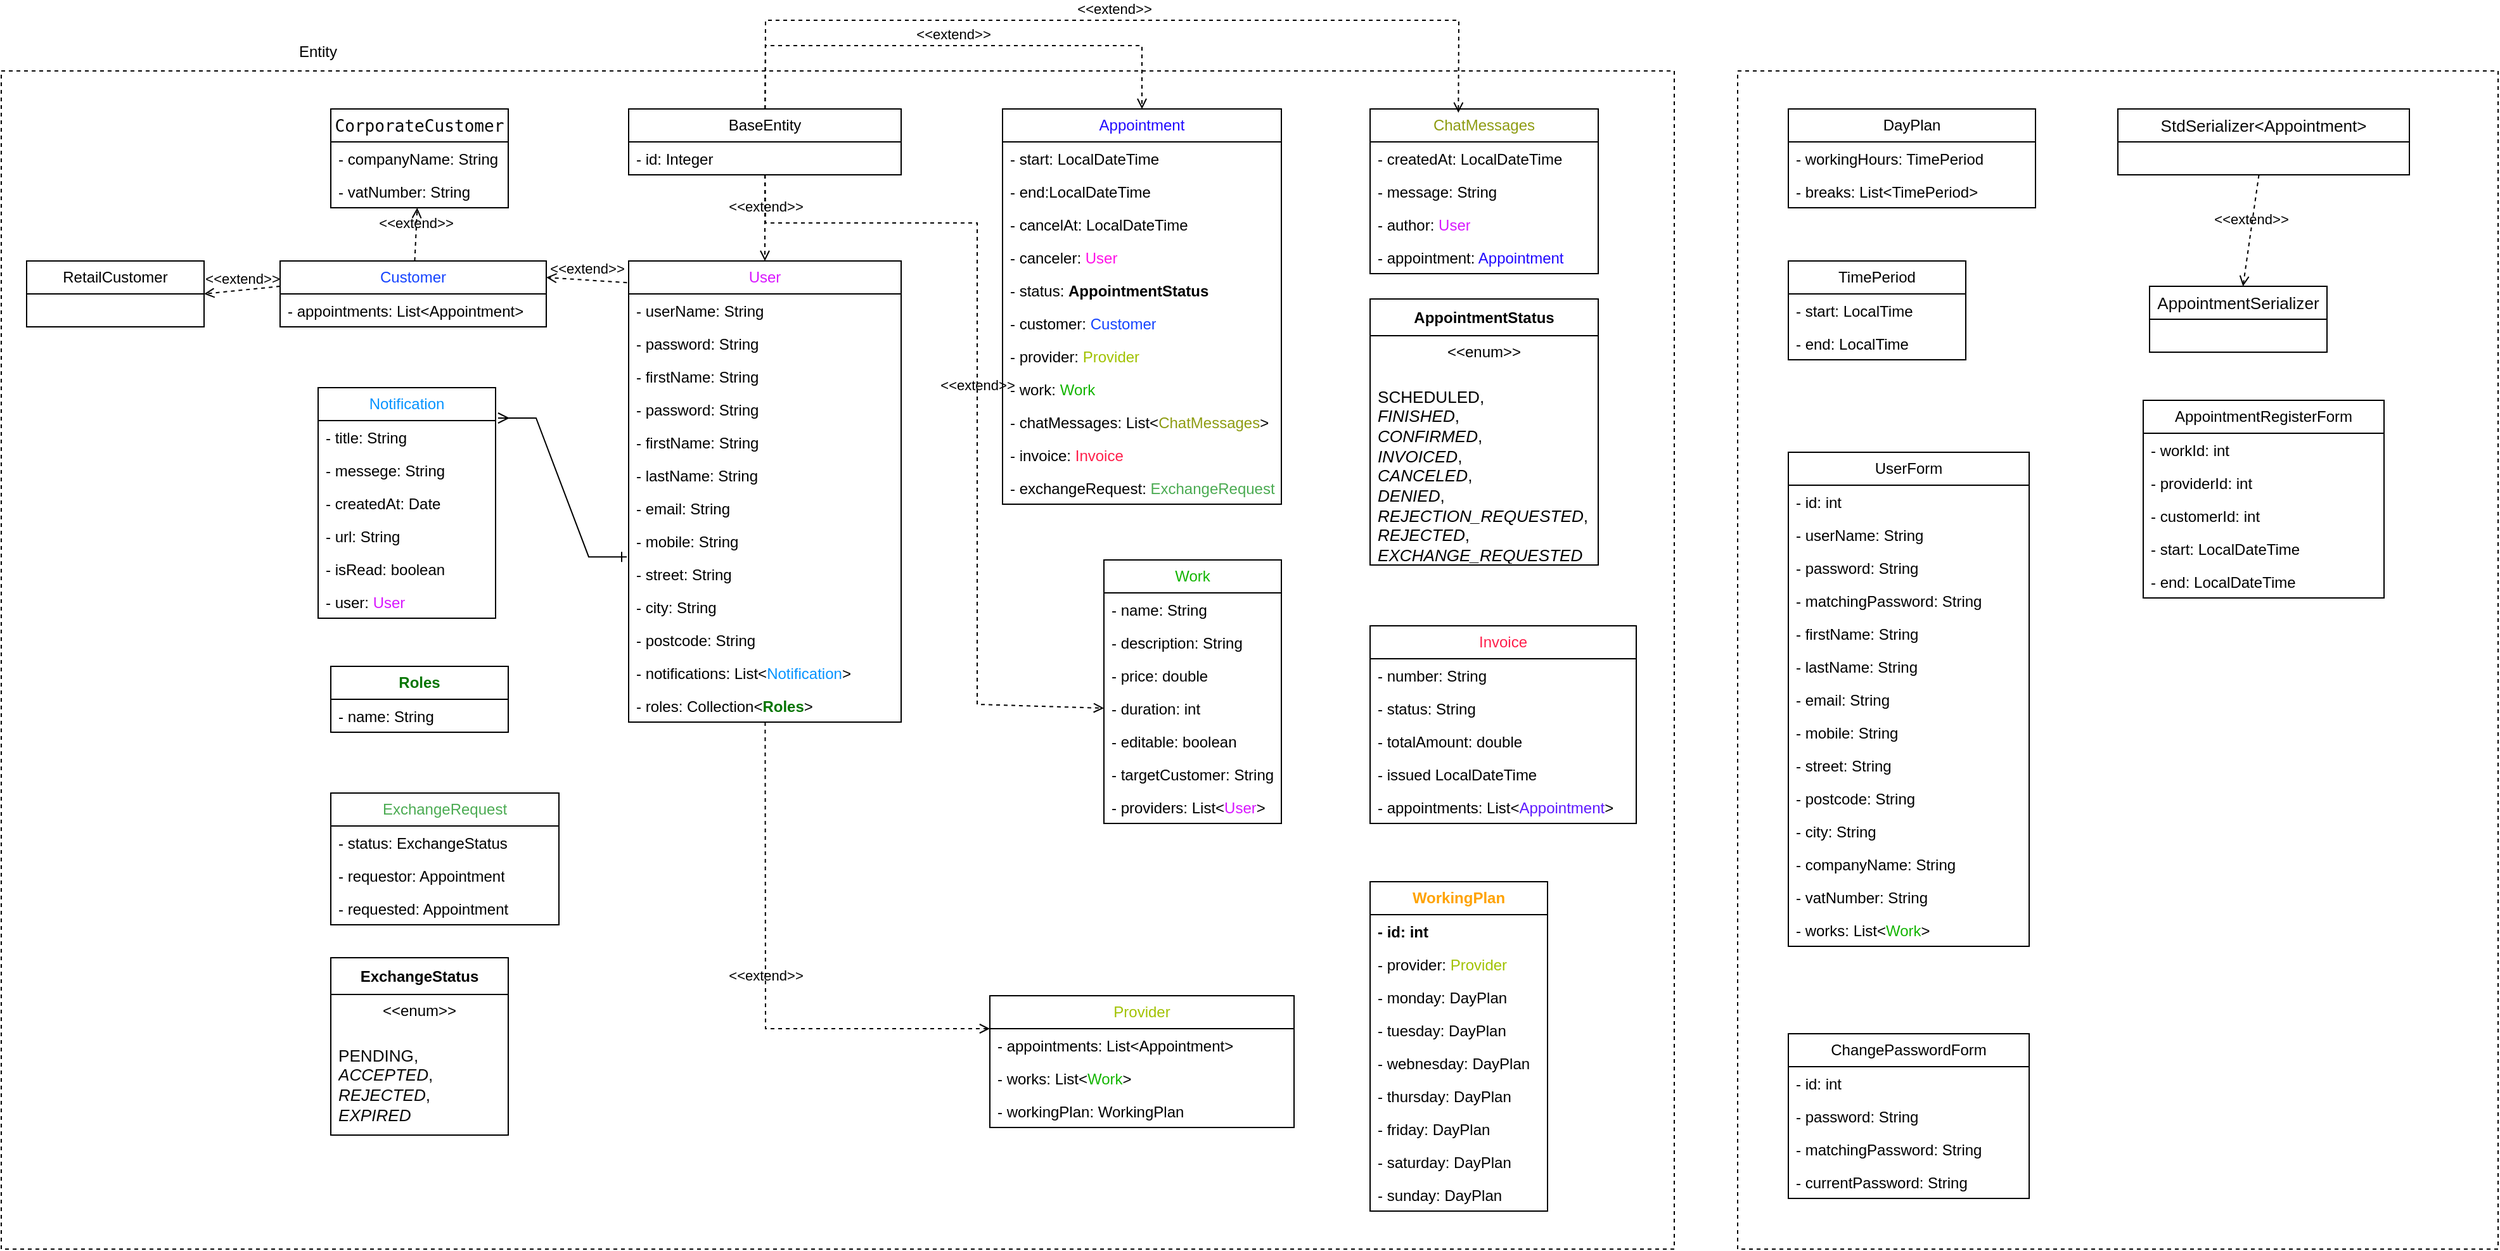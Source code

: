 <mxfile version="22.1.11" type="github">
  <diagram name="Page-1" id="I-7tbdS5bkR3QFpDPWn6">
    <mxGraphModel dx="2286" dy="809" grid="1" gridSize="10" guides="1" tooltips="1" connect="1" arrows="1" fold="1" page="1" pageScale="1" pageWidth="850" pageHeight="1100" math="0" shadow="0">
      <root>
        <mxCell id="0" />
        <mxCell id="1" parent="0" />
        <mxCell id="Jh2_Rf79OUwAE3CNvrpS-127" value="" style="rounded=0;whiteSpace=wrap;html=1;fillColor=none;dashed=1;" parent="1" vertex="1">
          <mxGeometry x="-210" y="60" width="1320" height="930" as="geometry" />
        </mxCell>
        <mxCell id="Jh2_Rf79OUwAE3CNvrpS-9" value="&lt;div style=&quot;&quot;&gt;&lt;pre style=&quot;font-family: &amp;quot;JetBrains Mono&amp;quot;, monospace; font-size: 9.8pt;&quot;&gt;&lt;font color=&quot;#070708&quot;&gt;CorporateCustomer&lt;/font&gt;&lt;/pre&gt;&lt;/div&gt;" style="swimlane;fontStyle=0;childLayout=stackLayout;horizontal=1;startSize=26;fillColor=none;horizontalStack=0;resizeParent=1;resizeParentMax=0;resizeLast=0;collapsible=1;marginBottom=0;whiteSpace=wrap;html=1;" parent="1" vertex="1">
          <mxGeometry x="50" y="90" width="140" height="78" as="geometry" />
        </mxCell>
        <mxCell id="Jh2_Rf79OUwAE3CNvrpS-10" value="- companyName: String" style="text;strokeColor=none;fillColor=none;align=left;verticalAlign=top;spacingLeft=4;spacingRight=4;overflow=hidden;rotatable=0;points=[[0,0.5],[1,0.5]];portConstraint=eastwest;whiteSpace=wrap;html=1;" parent="Jh2_Rf79OUwAE3CNvrpS-9" vertex="1">
          <mxGeometry y="26" width="140" height="26" as="geometry" />
        </mxCell>
        <mxCell id="Jh2_Rf79OUwAE3CNvrpS-11" value="- vatNumber: String" style="text;strokeColor=none;fillColor=none;align=left;verticalAlign=top;spacingLeft=4;spacingRight=4;overflow=hidden;rotatable=0;points=[[0,0.5],[1,0.5]];portConstraint=eastwest;whiteSpace=wrap;html=1;" parent="Jh2_Rf79OUwAE3CNvrpS-9" vertex="1">
          <mxGeometry y="52" width="140" height="26" as="geometry" />
        </mxCell>
        <mxCell id="Jh2_Rf79OUwAE3CNvrpS-24" value="&lt;font color=&quot;#2008ff&quot;&gt;Appointment&lt;/font&gt;" style="swimlane;fontStyle=0;childLayout=stackLayout;horizontal=1;startSize=26;fillColor=none;horizontalStack=0;resizeParent=1;resizeParentMax=0;resizeLast=0;collapsible=1;marginBottom=0;whiteSpace=wrap;html=1;" parent="1" vertex="1">
          <mxGeometry x="580" y="90" width="220" height="312" as="geometry">
            <mxRectangle x="580" y="90" width="110" height="30" as="alternateBounds" />
          </mxGeometry>
        </mxCell>
        <mxCell id="Jh2_Rf79OUwAE3CNvrpS-25" value="- start: LocalDateTime" style="text;strokeColor=none;fillColor=none;align=left;verticalAlign=top;spacingLeft=4;spacingRight=4;overflow=hidden;rotatable=0;points=[[0,0.5],[1,0.5]];portConstraint=eastwest;whiteSpace=wrap;html=1;" parent="Jh2_Rf79OUwAE3CNvrpS-24" vertex="1">
          <mxGeometry y="26" width="220" height="26" as="geometry" />
        </mxCell>
        <mxCell id="Jh2_Rf79OUwAE3CNvrpS-26" value="- end:LocalDateTime" style="text;strokeColor=none;fillColor=none;align=left;verticalAlign=top;spacingLeft=4;spacingRight=4;overflow=hidden;rotatable=0;points=[[0,0.5],[1,0.5]];portConstraint=eastwest;whiteSpace=wrap;html=1;" parent="Jh2_Rf79OUwAE3CNvrpS-24" vertex="1">
          <mxGeometry y="52" width="220" height="26" as="geometry" />
        </mxCell>
        <mxCell id="Jh2_Rf79OUwAE3CNvrpS-27" value="- cancelAt: LocalDateTime" style="text;strokeColor=none;fillColor=none;align=left;verticalAlign=top;spacingLeft=4;spacingRight=4;overflow=hidden;rotatable=0;points=[[0,0.5],[1,0.5]];portConstraint=eastwest;whiteSpace=wrap;html=1;" parent="Jh2_Rf79OUwAE3CNvrpS-24" vertex="1">
          <mxGeometry y="78" width="220" height="26" as="geometry" />
        </mxCell>
        <mxCell id="Jh2_Rf79OUwAE3CNvrpS-28" value="- canceler: &lt;font color=&quot;#ff12e7&quot;&gt;User&lt;/font&gt;" style="text;strokeColor=none;fillColor=none;align=left;verticalAlign=top;spacingLeft=4;spacingRight=4;overflow=hidden;rotatable=0;points=[[0,0.5],[1,0.5]];portConstraint=eastwest;whiteSpace=wrap;html=1;" parent="Jh2_Rf79OUwAE3CNvrpS-24" vertex="1">
          <mxGeometry y="104" width="220" height="26" as="geometry" />
        </mxCell>
        <mxCell id="Jh2_Rf79OUwAE3CNvrpS-29" value="- status: &lt;b&gt;AppointmentStatus&lt;/b&gt;" style="text;strokeColor=none;fillColor=none;align=left;verticalAlign=top;spacingLeft=4;spacingRight=4;overflow=hidden;rotatable=0;points=[[0,0.5],[1,0.5]];portConstraint=eastwest;whiteSpace=wrap;html=1;" parent="Jh2_Rf79OUwAE3CNvrpS-24" vertex="1">
          <mxGeometry y="130" width="220" height="26" as="geometry" />
        </mxCell>
        <mxCell id="Jh2_Rf79OUwAE3CNvrpS-30" value="- customer: &lt;font color=&quot;#1443ff&quot;&gt;Customer&lt;/font&gt;" style="text;strokeColor=none;fillColor=none;align=left;verticalAlign=top;spacingLeft=4;spacingRight=4;overflow=hidden;rotatable=0;points=[[0,0.5],[1,0.5]];portConstraint=eastwest;whiteSpace=wrap;html=1;" parent="Jh2_Rf79OUwAE3CNvrpS-24" vertex="1">
          <mxGeometry y="156" width="220" height="26" as="geometry" />
        </mxCell>
        <mxCell id="Jh2_Rf79OUwAE3CNvrpS-31" value="- provider: &lt;font color=&quot;#a1c200&quot;&gt;Provider&lt;/font&gt;" style="text;strokeColor=none;fillColor=none;align=left;verticalAlign=top;spacingLeft=4;spacingRight=4;overflow=hidden;rotatable=0;points=[[0,0.5],[1,0.5]];portConstraint=eastwest;whiteSpace=wrap;html=1;" parent="Jh2_Rf79OUwAE3CNvrpS-24" vertex="1">
          <mxGeometry y="182" width="220" height="26" as="geometry" />
        </mxCell>
        <mxCell id="Jh2_Rf79OUwAE3CNvrpS-32" value="- work: &lt;font color=&quot;#12b500&quot;&gt;Work&lt;/font&gt;" style="text;strokeColor=none;fillColor=none;align=left;verticalAlign=top;spacingLeft=4;spacingRight=4;overflow=hidden;rotatable=0;points=[[0,0.5],[1,0.5]];portConstraint=eastwest;whiteSpace=wrap;html=1;" parent="Jh2_Rf79OUwAE3CNvrpS-24" vertex="1">
          <mxGeometry y="208" width="220" height="26" as="geometry" />
        </mxCell>
        <mxCell id="Jh2_Rf79OUwAE3CNvrpS-34" value="- chatMessages: List&amp;lt;&lt;font color=&quot;#8e9c13&quot;&gt;ChatMessages&lt;/font&gt;&amp;gt;" style="text;strokeColor=none;fillColor=none;align=left;verticalAlign=top;spacingLeft=4;spacingRight=4;overflow=hidden;rotatable=0;points=[[0,0.5],[1,0.5]];portConstraint=eastwest;whiteSpace=wrap;html=1;" parent="Jh2_Rf79OUwAE3CNvrpS-24" vertex="1">
          <mxGeometry y="234" width="220" height="26" as="geometry" />
        </mxCell>
        <mxCell id="Jh2_Rf79OUwAE3CNvrpS-35" value="- invoice: &lt;font color=&quot;#ff1f4b&quot;&gt;Invoice&lt;/font&gt;" style="text;strokeColor=none;fillColor=none;align=left;verticalAlign=top;spacingLeft=4;spacingRight=4;overflow=hidden;rotatable=0;points=[[0,0.5],[1,0.5]];portConstraint=eastwest;whiteSpace=wrap;html=1;" parent="Jh2_Rf79OUwAE3CNvrpS-24" vertex="1">
          <mxGeometry y="260" width="220" height="26" as="geometry" />
        </mxCell>
        <mxCell id="Jh2_Rf79OUwAE3CNvrpS-36" value="- exchangeRequest: &lt;font color=&quot;#4bab52&quot;&gt;ExchangeRequest&lt;/font&gt;" style="text;strokeColor=none;fillColor=none;align=left;verticalAlign=top;spacingLeft=4;spacingRight=4;overflow=hidden;rotatable=0;points=[[0,0.5],[1,0.5]];portConstraint=eastwest;whiteSpace=wrap;html=1;" parent="Jh2_Rf79OUwAE3CNvrpS-24" vertex="1">
          <mxGeometry y="286" width="220" height="26" as="geometry" />
        </mxCell>
        <mxCell id="Jh2_Rf79OUwAE3CNvrpS-38" value="&lt;font color=&quot;#d817ff&quot;&gt;User&lt;/font&gt;" style="swimlane;fontStyle=0;childLayout=stackLayout;horizontal=1;startSize=26;fillColor=none;horizontalStack=0;resizeParent=1;resizeParentMax=0;resizeLast=0;collapsible=1;marginBottom=0;whiteSpace=wrap;html=1;" parent="1" vertex="1">
          <mxGeometry x="285" y="210" width="215" height="364" as="geometry" />
        </mxCell>
        <mxCell id="Jh2_Rf79OUwAE3CNvrpS-39" value="- userName: String" style="text;strokeColor=none;fillColor=none;align=left;verticalAlign=top;spacingLeft=4;spacingRight=4;overflow=hidden;rotatable=0;points=[[0,0.5],[1,0.5]];portConstraint=eastwest;whiteSpace=wrap;html=1;" parent="Jh2_Rf79OUwAE3CNvrpS-38" vertex="1">
          <mxGeometry y="26" width="215" height="26" as="geometry" />
        </mxCell>
        <mxCell id="Jh2_Rf79OUwAE3CNvrpS-40" value="- password: String" style="text;strokeColor=none;fillColor=none;align=left;verticalAlign=top;spacingLeft=4;spacingRight=4;overflow=hidden;rotatable=0;points=[[0,0.5],[1,0.5]];portConstraint=eastwest;whiteSpace=wrap;html=1;" parent="Jh2_Rf79OUwAE3CNvrpS-38" vertex="1">
          <mxGeometry y="52" width="215" height="26" as="geometry" />
        </mxCell>
        <mxCell id="Jh2_Rf79OUwAE3CNvrpS-41" value="- firstName: String" style="text;strokeColor=none;fillColor=none;align=left;verticalAlign=top;spacingLeft=4;spacingRight=4;overflow=hidden;rotatable=0;points=[[0,0.5],[1,0.5]];portConstraint=eastwest;whiteSpace=wrap;html=1;" parent="Jh2_Rf79OUwAE3CNvrpS-38" vertex="1">
          <mxGeometry y="78" width="215" height="26" as="geometry" />
        </mxCell>
        <mxCell id="Jh2_Rf79OUwAE3CNvrpS-49" value="- password: String" style="text;strokeColor=none;fillColor=none;align=left;verticalAlign=top;spacingLeft=4;spacingRight=4;overflow=hidden;rotatable=0;points=[[0,0.5],[1,0.5]];portConstraint=eastwest;whiteSpace=wrap;html=1;" parent="Jh2_Rf79OUwAE3CNvrpS-38" vertex="1">
          <mxGeometry y="104" width="215" height="26" as="geometry" />
        </mxCell>
        <mxCell id="Jh2_Rf79OUwAE3CNvrpS-50" value="- firstName: String" style="text;strokeColor=none;fillColor=none;align=left;verticalAlign=top;spacingLeft=4;spacingRight=4;overflow=hidden;rotatable=0;points=[[0,0.5],[1,0.5]];portConstraint=eastwest;whiteSpace=wrap;html=1;" parent="Jh2_Rf79OUwAE3CNvrpS-38" vertex="1">
          <mxGeometry y="130" width="215" height="26" as="geometry" />
        </mxCell>
        <mxCell id="Jh2_Rf79OUwAE3CNvrpS-52" value="- lastName: String" style="text;strokeColor=none;fillColor=none;align=left;verticalAlign=top;spacingLeft=4;spacingRight=4;overflow=hidden;rotatable=0;points=[[0,0.5],[1,0.5]];portConstraint=eastwest;whiteSpace=wrap;html=1;" parent="Jh2_Rf79OUwAE3CNvrpS-38" vertex="1">
          <mxGeometry y="156" width="215" height="26" as="geometry" />
        </mxCell>
        <mxCell id="Jh2_Rf79OUwAE3CNvrpS-51" value="- email: String" style="text;strokeColor=none;fillColor=none;align=left;verticalAlign=top;spacingLeft=4;spacingRight=4;overflow=hidden;rotatable=0;points=[[0,0.5],[1,0.5]];portConstraint=eastwest;whiteSpace=wrap;html=1;" parent="Jh2_Rf79OUwAE3CNvrpS-38" vertex="1">
          <mxGeometry y="182" width="215" height="26" as="geometry" />
        </mxCell>
        <mxCell id="Jh2_Rf79OUwAE3CNvrpS-42" value="- mobile: String" style="text;strokeColor=none;fillColor=none;align=left;verticalAlign=top;spacingLeft=4;spacingRight=4;overflow=hidden;rotatable=0;points=[[0,0.5],[1,0.5]];portConstraint=eastwest;whiteSpace=wrap;html=1;" parent="Jh2_Rf79OUwAE3CNvrpS-38" vertex="1">
          <mxGeometry y="208" width="215" height="26" as="geometry" />
        </mxCell>
        <mxCell id="Jh2_Rf79OUwAE3CNvrpS-53" value="- street: String" style="text;strokeColor=none;fillColor=none;align=left;verticalAlign=top;spacingLeft=4;spacingRight=4;overflow=hidden;rotatable=0;points=[[0,0.5],[1,0.5]];portConstraint=eastwest;whiteSpace=wrap;html=1;" parent="Jh2_Rf79OUwAE3CNvrpS-38" vertex="1">
          <mxGeometry y="234" width="215" height="26" as="geometry" />
        </mxCell>
        <mxCell id="Jh2_Rf79OUwAE3CNvrpS-54" value="- city: String" style="text;strokeColor=none;fillColor=none;align=left;verticalAlign=top;spacingLeft=4;spacingRight=4;overflow=hidden;rotatable=0;points=[[0,0.5],[1,0.5]];portConstraint=eastwest;whiteSpace=wrap;html=1;" parent="Jh2_Rf79OUwAE3CNvrpS-38" vertex="1">
          <mxGeometry y="260" width="215" height="26" as="geometry" />
        </mxCell>
        <mxCell id="Jh2_Rf79OUwAE3CNvrpS-56" value="- postcode: String" style="text;strokeColor=none;fillColor=none;align=left;verticalAlign=top;spacingLeft=4;spacingRight=4;overflow=hidden;rotatable=0;points=[[0,0.5],[1,0.5]];portConstraint=eastwest;whiteSpace=wrap;html=1;" parent="Jh2_Rf79OUwAE3CNvrpS-38" vertex="1">
          <mxGeometry y="286" width="215" height="26" as="geometry" />
        </mxCell>
        <mxCell id="Jh2_Rf79OUwAE3CNvrpS-55" value="-&amp;nbsp;notifications: List&amp;lt;&lt;font color=&quot;#0593ff&quot;&gt;Notification&lt;/font&gt;&amp;gt;" style="text;strokeColor=none;fillColor=none;align=left;verticalAlign=top;spacingLeft=4;spacingRight=4;overflow=hidden;rotatable=0;points=[[0,0.5],[1,0.5]];portConstraint=eastwest;whiteSpace=wrap;html=1;" parent="Jh2_Rf79OUwAE3CNvrpS-38" vertex="1">
          <mxGeometry y="312" width="215" height="26" as="geometry" />
        </mxCell>
        <mxCell id="Jh2_Rf79OUwAE3CNvrpS-48" value="- roles: Collection&amp;lt;&lt;font color=&quot;#047500&quot;&gt;&lt;b&gt;Roles&lt;/b&gt;&lt;/font&gt;&amp;gt;" style="text;strokeColor=none;fillColor=none;align=left;verticalAlign=top;spacingLeft=4;spacingRight=4;overflow=hidden;rotatable=0;points=[[0,0.5],[1,0.5]];portConstraint=eastwest;whiteSpace=wrap;html=1;" parent="Jh2_Rf79OUwAE3CNvrpS-38" vertex="1">
          <mxGeometry y="338" width="215" height="26" as="geometry" />
        </mxCell>
        <mxCell id="Jh2_Rf79OUwAE3CNvrpS-57" value="&lt;font color=&quot;#0593ff&quot;&gt;Notification&lt;/font&gt;" style="swimlane;fontStyle=0;childLayout=stackLayout;horizontal=1;startSize=26;fillColor=none;horizontalStack=0;resizeParent=1;resizeParentMax=0;resizeLast=0;collapsible=1;marginBottom=0;whiteSpace=wrap;html=1;" parent="1" vertex="1">
          <mxGeometry x="40" y="310" width="140" height="182" as="geometry" />
        </mxCell>
        <mxCell id="Jh2_Rf79OUwAE3CNvrpS-58" value="- title: String" style="text;strokeColor=none;fillColor=none;align=left;verticalAlign=top;spacingLeft=4;spacingRight=4;overflow=hidden;rotatable=0;points=[[0,0.5],[1,0.5]];portConstraint=eastwest;whiteSpace=wrap;html=1;" parent="Jh2_Rf79OUwAE3CNvrpS-57" vertex="1">
          <mxGeometry y="26" width="140" height="26" as="geometry" />
        </mxCell>
        <mxCell id="Jh2_Rf79OUwAE3CNvrpS-59" value="- messege: String" style="text;strokeColor=none;fillColor=none;align=left;verticalAlign=top;spacingLeft=4;spacingRight=4;overflow=hidden;rotatable=0;points=[[0,0.5],[1,0.5]];portConstraint=eastwest;whiteSpace=wrap;html=1;" parent="Jh2_Rf79OUwAE3CNvrpS-57" vertex="1">
          <mxGeometry y="52" width="140" height="26" as="geometry" />
        </mxCell>
        <mxCell id="Jh2_Rf79OUwAE3CNvrpS-60" value="- createdAt: Date" style="text;strokeColor=none;fillColor=none;align=left;verticalAlign=top;spacingLeft=4;spacingRight=4;overflow=hidden;rotatable=0;points=[[0,0.5],[1,0.5]];portConstraint=eastwest;whiteSpace=wrap;html=1;" parent="Jh2_Rf79OUwAE3CNvrpS-57" vertex="1">
          <mxGeometry y="78" width="140" height="26" as="geometry" />
        </mxCell>
        <mxCell id="Jh2_Rf79OUwAE3CNvrpS-62" value="- url: String" style="text;strokeColor=none;fillColor=none;align=left;verticalAlign=top;spacingLeft=4;spacingRight=4;overflow=hidden;rotatable=0;points=[[0,0.5],[1,0.5]];portConstraint=eastwest;whiteSpace=wrap;html=1;" parent="Jh2_Rf79OUwAE3CNvrpS-57" vertex="1">
          <mxGeometry y="104" width="140" height="26" as="geometry" />
        </mxCell>
        <mxCell id="Jh2_Rf79OUwAE3CNvrpS-63" value="- isRead: boolean" style="text;strokeColor=none;fillColor=none;align=left;verticalAlign=top;spacingLeft=4;spacingRight=4;overflow=hidden;rotatable=0;points=[[0,0.5],[1,0.5]];portConstraint=eastwest;whiteSpace=wrap;html=1;" parent="Jh2_Rf79OUwAE3CNvrpS-57" vertex="1">
          <mxGeometry y="130" width="140" height="26" as="geometry" />
        </mxCell>
        <mxCell id="Jh2_Rf79OUwAE3CNvrpS-61" value="- user: &lt;font color=&quot;#d817ff&quot;&gt;User&lt;/font&gt;" style="text;strokeColor=none;fillColor=none;align=left;verticalAlign=top;spacingLeft=4;spacingRight=4;overflow=hidden;rotatable=0;points=[[0,0.5],[1,0.5]];portConstraint=eastwest;whiteSpace=wrap;html=1;" parent="Jh2_Rf79OUwAE3CNvrpS-57" vertex="1">
          <mxGeometry y="156" width="140" height="26" as="geometry" />
        </mxCell>
        <mxCell id="Jh2_Rf79OUwAE3CNvrpS-66" value="" style="edgeStyle=entityRelationEdgeStyle;fontSize=12;html=1;endArrow=ERmany;rounded=0;entryX=1.014;entryY=-0.077;entryDx=0;entryDy=0;entryPerimeter=0;exitX=-0.007;exitY=-0.015;exitDx=0;exitDy=0;exitPerimeter=0;startArrow=ERone;startFill=0;" parent="1" source="Jh2_Rf79OUwAE3CNvrpS-53" target="Jh2_Rf79OUwAE3CNvrpS-58" edge="1">
          <mxGeometry width="100" height="100" relative="1" as="geometry">
            <mxPoint x="260" y="410" as="sourcePoint" />
            <mxPoint x="360" y="310" as="targetPoint" />
          </mxGeometry>
        </mxCell>
        <mxCell id="Jh2_Rf79OUwAE3CNvrpS-67" value="&lt;font color=&quot;#12b500&quot;&gt;Work&lt;/font&gt;" style="swimlane;fontStyle=0;childLayout=stackLayout;horizontal=1;startSize=26;fillColor=none;horizontalStack=0;resizeParent=1;resizeParentMax=0;resizeLast=0;collapsible=1;marginBottom=0;whiteSpace=wrap;html=1;" parent="1" vertex="1">
          <mxGeometry x="660" y="446" width="140" height="208" as="geometry" />
        </mxCell>
        <mxCell id="Jh2_Rf79OUwAE3CNvrpS-68" value="- name: String" style="text;strokeColor=none;fillColor=none;align=left;verticalAlign=top;spacingLeft=4;spacingRight=4;overflow=hidden;rotatable=0;points=[[0,0.5],[1,0.5]];portConstraint=eastwest;whiteSpace=wrap;html=1;" parent="Jh2_Rf79OUwAE3CNvrpS-67" vertex="1">
          <mxGeometry y="26" width="140" height="26" as="geometry" />
        </mxCell>
        <mxCell id="Jh2_Rf79OUwAE3CNvrpS-69" value="- description: String" style="text;strokeColor=none;fillColor=none;align=left;verticalAlign=top;spacingLeft=4;spacingRight=4;overflow=hidden;rotatable=0;points=[[0,0.5],[1,0.5]];portConstraint=eastwest;whiteSpace=wrap;html=1;" parent="Jh2_Rf79OUwAE3CNvrpS-67" vertex="1">
          <mxGeometry y="52" width="140" height="26" as="geometry" />
        </mxCell>
        <mxCell id="Jh2_Rf79OUwAE3CNvrpS-70" value="- price: double" style="text;strokeColor=none;fillColor=none;align=left;verticalAlign=top;spacingLeft=4;spacingRight=4;overflow=hidden;rotatable=0;points=[[0,0.5],[1,0.5]];portConstraint=eastwest;whiteSpace=wrap;html=1;" parent="Jh2_Rf79OUwAE3CNvrpS-67" vertex="1">
          <mxGeometry y="78" width="140" height="26" as="geometry" />
        </mxCell>
        <mxCell id="Jh2_Rf79OUwAE3CNvrpS-71" value="- duration: int" style="text;strokeColor=none;fillColor=none;align=left;verticalAlign=top;spacingLeft=4;spacingRight=4;overflow=hidden;rotatable=0;points=[[0,0.5],[1,0.5]];portConstraint=eastwest;whiteSpace=wrap;html=1;" parent="Jh2_Rf79OUwAE3CNvrpS-67" vertex="1">
          <mxGeometry y="104" width="140" height="26" as="geometry" />
        </mxCell>
        <mxCell id="Jh2_Rf79OUwAE3CNvrpS-72" value="- editable: boolean" style="text;strokeColor=none;fillColor=none;align=left;verticalAlign=top;spacingLeft=4;spacingRight=4;overflow=hidden;rotatable=0;points=[[0,0.5],[1,0.5]];portConstraint=eastwest;whiteSpace=wrap;html=1;" parent="Jh2_Rf79OUwAE3CNvrpS-67" vertex="1">
          <mxGeometry y="130" width="140" height="26" as="geometry" />
        </mxCell>
        <mxCell id="Jh2_Rf79OUwAE3CNvrpS-73" value="- targetCustomer: String" style="text;strokeColor=none;fillColor=none;align=left;verticalAlign=top;spacingLeft=4;spacingRight=4;overflow=hidden;rotatable=0;points=[[0,0.5],[1,0.5]];portConstraint=eastwest;whiteSpace=wrap;html=1;" parent="Jh2_Rf79OUwAE3CNvrpS-67" vertex="1">
          <mxGeometry y="156" width="140" height="26" as="geometry" />
        </mxCell>
        <mxCell id="Jh2_Rf79OUwAE3CNvrpS-74" value="-&amp;nbsp;providers: List&amp;lt;&lt;font color=&quot;#d817ff&quot;&gt;User&lt;/font&gt;&amp;gt;" style="text;strokeColor=none;fillColor=none;align=left;verticalAlign=top;spacingLeft=4;spacingRight=4;overflow=hidden;rotatable=0;points=[[0,0.5],[1,0.5]];portConstraint=eastwest;whiteSpace=wrap;html=1;" parent="Jh2_Rf79OUwAE3CNvrpS-67" vertex="1">
          <mxGeometry y="182" width="140" height="26" as="geometry" />
        </mxCell>
        <mxCell id="Jh2_Rf79OUwAE3CNvrpS-75" value="&lt;font color=&quot;#8e9c13&quot;&gt;ChatMessages&lt;/font&gt;" style="swimlane;fontStyle=0;childLayout=stackLayout;horizontal=1;startSize=26;fillColor=none;horizontalStack=0;resizeParent=1;resizeParentMax=0;resizeLast=0;collapsible=1;marginBottom=0;whiteSpace=wrap;html=1;" parent="1" vertex="1">
          <mxGeometry x="870" y="90" width="180" height="130" as="geometry" />
        </mxCell>
        <mxCell id="Jh2_Rf79OUwAE3CNvrpS-76" value="- createdAt: LocalDateTime" style="text;strokeColor=none;fillColor=none;align=left;verticalAlign=top;spacingLeft=4;spacingRight=4;overflow=hidden;rotatable=0;points=[[0,0.5],[1,0.5]];portConstraint=eastwest;whiteSpace=wrap;html=1;" parent="Jh2_Rf79OUwAE3CNvrpS-75" vertex="1">
          <mxGeometry y="26" width="180" height="26" as="geometry" />
        </mxCell>
        <mxCell id="Jh2_Rf79OUwAE3CNvrpS-77" value="- message: String" style="text;strokeColor=none;fillColor=none;align=left;verticalAlign=top;spacingLeft=4;spacingRight=4;overflow=hidden;rotatable=0;points=[[0,0.5],[1,0.5]];portConstraint=eastwest;whiteSpace=wrap;html=1;" parent="Jh2_Rf79OUwAE3CNvrpS-75" vertex="1">
          <mxGeometry y="52" width="180" height="26" as="geometry" />
        </mxCell>
        <mxCell id="Jh2_Rf79OUwAE3CNvrpS-78" value="- author: &lt;font color=&quot;#d817ff&quot;&gt;User&lt;/font&gt;" style="text;strokeColor=none;fillColor=none;align=left;verticalAlign=top;spacingLeft=4;spacingRight=4;overflow=hidden;rotatable=0;points=[[0,0.5],[1,0.5]];portConstraint=eastwest;whiteSpace=wrap;html=1;" parent="Jh2_Rf79OUwAE3CNvrpS-75" vertex="1">
          <mxGeometry y="78" width="180" height="26" as="geometry" />
        </mxCell>
        <mxCell id="Jh2_Rf79OUwAE3CNvrpS-79" value="- appointment: &lt;font color=&quot;#2008ff&quot;&gt;Appointment&lt;/font&gt;" style="text;strokeColor=none;fillColor=none;align=left;verticalAlign=top;spacingLeft=4;spacingRight=4;overflow=hidden;rotatable=0;points=[[0,0.5],[1,0.5]];portConstraint=eastwest;whiteSpace=wrap;html=1;" parent="Jh2_Rf79OUwAE3CNvrpS-75" vertex="1">
          <mxGeometry y="104" width="180" height="26" as="geometry" />
        </mxCell>
        <mxCell id="Jh2_Rf79OUwAE3CNvrpS-82" value="&lt;b&gt;&lt;font color=&quot;#047500&quot;&gt;Roles&lt;/font&gt;&lt;/b&gt;" style="swimlane;fontStyle=0;childLayout=stackLayout;horizontal=1;startSize=26;fillColor=none;horizontalStack=0;resizeParent=1;resizeParentMax=0;resizeLast=0;collapsible=1;marginBottom=0;whiteSpace=wrap;html=1;" parent="1" vertex="1">
          <mxGeometry x="50" y="530" width="140" height="52" as="geometry" />
        </mxCell>
        <mxCell id="Jh2_Rf79OUwAE3CNvrpS-83" value="- name: String" style="text;strokeColor=none;fillColor=none;align=left;verticalAlign=top;spacingLeft=4;spacingRight=4;overflow=hidden;rotatable=0;points=[[0,0.5],[1,0.5]];portConstraint=eastwest;whiteSpace=wrap;html=1;" parent="Jh2_Rf79OUwAE3CNvrpS-82" vertex="1">
          <mxGeometry y="26" width="140" height="26" as="geometry" />
        </mxCell>
        <mxCell id="Jh2_Rf79OUwAE3CNvrpS-86" value="&lt;font color=&quot;#ff1f4b&quot;&gt;Invoice&lt;/font&gt;" style="swimlane;fontStyle=0;childLayout=stackLayout;horizontal=1;startSize=26;fillColor=none;horizontalStack=0;resizeParent=1;resizeParentMax=0;resizeLast=0;collapsible=1;marginBottom=0;whiteSpace=wrap;html=1;" parent="1" vertex="1">
          <mxGeometry x="870" y="498" width="210" height="156" as="geometry" />
        </mxCell>
        <mxCell id="Jh2_Rf79OUwAE3CNvrpS-87" value="- number: String" style="text;strokeColor=none;fillColor=none;align=left;verticalAlign=top;spacingLeft=4;spacingRight=4;overflow=hidden;rotatable=0;points=[[0,0.5],[1,0.5]];portConstraint=eastwest;whiteSpace=wrap;html=1;" parent="Jh2_Rf79OUwAE3CNvrpS-86" vertex="1">
          <mxGeometry y="26" width="210" height="26" as="geometry" />
        </mxCell>
        <mxCell id="Jh2_Rf79OUwAE3CNvrpS-88" value="- status: String" style="text;strokeColor=none;fillColor=none;align=left;verticalAlign=top;spacingLeft=4;spacingRight=4;overflow=hidden;rotatable=0;points=[[0,0.5],[1,0.5]];portConstraint=eastwest;whiteSpace=wrap;html=1;" parent="Jh2_Rf79OUwAE3CNvrpS-86" vertex="1">
          <mxGeometry y="52" width="210" height="26" as="geometry" />
        </mxCell>
        <mxCell id="Jh2_Rf79OUwAE3CNvrpS-89" value="- totalAmount: double" style="text;strokeColor=none;fillColor=none;align=left;verticalAlign=top;spacingLeft=4;spacingRight=4;overflow=hidden;rotatable=0;points=[[0,0.5],[1,0.5]];portConstraint=eastwest;whiteSpace=wrap;html=1;" parent="Jh2_Rf79OUwAE3CNvrpS-86" vertex="1">
          <mxGeometry y="78" width="210" height="26" as="geometry" />
        </mxCell>
        <mxCell id="Jh2_Rf79OUwAE3CNvrpS-90" value="- issued LocalDateTime" style="text;strokeColor=none;fillColor=none;align=left;verticalAlign=top;spacingLeft=4;spacingRight=4;overflow=hidden;rotatable=0;points=[[0,0.5],[1,0.5]];portConstraint=eastwest;whiteSpace=wrap;html=1;" parent="Jh2_Rf79OUwAE3CNvrpS-86" vertex="1">
          <mxGeometry y="104" width="210" height="26" as="geometry" />
        </mxCell>
        <mxCell id="Jh2_Rf79OUwAE3CNvrpS-91" value="- appointments: List&amp;lt;&lt;font color=&quot;#5e19ff&quot;&gt;Appointment&lt;/font&gt;&amp;gt;" style="text;strokeColor=none;fillColor=none;align=left;verticalAlign=top;spacingLeft=4;spacingRight=4;overflow=hidden;rotatable=0;points=[[0,0.5],[1,0.5]];portConstraint=eastwest;whiteSpace=wrap;html=1;" parent="Jh2_Rf79OUwAE3CNvrpS-86" vertex="1">
          <mxGeometry y="130" width="210" height="26" as="geometry" />
        </mxCell>
        <mxCell id="Jh2_Rf79OUwAE3CNvrpS-92" value="AppointmentStatus" style="swimlane;fontStyle=1;align=center;verticalAlign=middle;childLayout=stackLayout;horizontal=1;startSize=29;horizontalStack=0;resizeParent=1;resizeParentMax=0;resizeLast=0;collapsible=0;marginBottom=0;html=1;whiteSpace=wrap;" parent="1" vertex="1">
          <mxGeometry x="870" y="240" width="180" height="210" as="geometry" />
        </mxCell>
        <mxCell id="Jh2_Rf79OUwAE3CNvrpS-93" value="&amp;lt;&amp;lt;enum&amp;gt;&amp;gt;" style="text;html=1;strokeColor=none;fillColor=none;align=center;verticalAlign=middle;spacingLeft=4;spacingRight=4;overflow=hidden;rotatable=0;points=[[0,0.5],[1,0.5]];portConstraint=eastwest;whiteSpace=wrap;" parent="Jh2_Rf79OUwAE3CNvrpS-92" vertex="1">
          <mxGeometry y="29" width="180" height="25" as="geometry" />
        </mxCell>
        <mxCell id="Jh2_Rf79OUwAE3CNvrpS-94" value="&lt;div style=&quot;&quot;&gt;&lt;pre style=&quot;font-size: 9.8pt;&quot;&gt;&lt;font style=&quot;&quot; face=&quot;Helvetica&quot;&gt;SCHEDULED,&lt;br&gt;&lt;span style=&quot;font-style: italic;&quot;&gt;FINISHED&lt;/span&gt;,&lt;br&gt;&lt;span style=&quot;font-style: italic;&quot;&gt;CONFIRMED&lt;/span&gt;,&lt;br&gt;&lt;span style=&quot;font-style: italic;&quot;&gt;INVOICED&lt;/span&gt;,&lt;br&gt;&lt;span style=&quot;font-style: italic;&quot;&gt;CANCELED&lt;/span&gt;,&lt;br&gt;&lt;span style=&quot;font-style: italic;&quot;&gt;DENIED&lt;/span&gt;,&lt;br&gt;&lt;span style=&quot;font-style: italic;&quot;&gt;REJECTION_REQUESTED&lt;/span&gt;,&lt;br&gt;&lt;span style=&quot;font-style: italic;&quot;&gt;REJECTED&lt;/span&gt;,&lt;br&gt;&lt;span style=&quot;font-style: italic;&quot;&gt;EXCHANGE_REQUESTED&lt;/span&gt;&lt;/font&gt;&lt;/pre&gt;&lt;/div&gt;" style="text;html=1;strokeColor=none;fillColor=none;align=left;verticalAlign=middle;spacingLeft=4;spacingRight=4;overflow=hidden;rotatable=0;points=[[0,0.5],[1,0.5]];portConstraint=eastwest;whiteSpace=wrap;" parent="Jh2_Rf79OUwAE3CNvrpS-92" vertex="1">
          <mxGeometry y="54" width="180" height="156" as="geometry" />
        </mxCell>
        <mxCell id="Jh2_Rf79OUwAE3CNvrpS-99" value="&lt;font color=&quot;#a1c200&quot;&gt;Provider&lt;/font&gt;" style="swimlane;fontStyle=0;childLayout=stackLayout;horizontal=1;startSize=26;fillColor=none;horizontalStack=0;resizeParent=1;resizeParentMax=0;resizeLast=0;collapsible=1;marginBottom=0;whiteSpace=wrap;html=1;" parent="1" vertex="1">
          <mxGeometry x="570" y="790" width="240" height="104" as="geometry" />
        </mxCell>
        <mxCell id="Jh2_Rf79OUwAE3CNvrpS-100" value="- appointments: List&amp;lt;Appointment&amp;gt;" style="text;strokeColor=none;fillColor=none;align=left;verticalAlign=top;spacingLeft=4;spacingRight=4;overflow=hidden;rotatable=0;points=[[0,0.5],[1,0.5]];portConstraint=eastwest;whiteSpace=wrap;html=1;" parent="Jh2_Rf79OUwAE3CNvrpS-99" vertex="1">
          <mxGeometry y="26" width="240" height="26" as="geometry" />
        </mxCell>
        <mxCell id="Jh2_Rf79OUwAE3CNvrpS-101" value="- works: List&amp;lt;&lt;font color=&quot;#12b500&quot;&gt;Work&lt;/font&gt;&amp;gt;" style="text;strokeColor=none;fillColor=none;align=left;verticalAlign=top;spacingLeft=4;spacingRight=4;overflow=hidden;rotatable=0;points=[[0,0.5],[1,0.5]];portConstraint=eastwest;whiteSpace=wrap;html=1;" parent="Jh2_Rf79OUwAE3CNvrpS-99" vertex="1">
          <mxGeometry y="52" width="240" height="26" as="geometry" />
        </mxCell>
        <mxCell id="Jh2_Rf79OUwAE3CNvrpS-102" value="- workingPlan: WorkingPlan" style="text;strokeColor=none;fillColor=none;align=left;verticalAlign=top;spacingLeft=4;spacingRight=4;overflow=hidden;rotatable=0;points=[[0,0.5],[1,0.5]];portConstraint=eastwest;whiteSpace=wrap;html=1;" parent="Jh2_Rf79OUwAE3CNvrpS-99" vertex="1">
          <mxGeometry y="78" width="240" height="26" as="geometry" />
        </mxCell>
        <mxCell id="Jh2_Rf79OUwAE3CNvrpS-104" value="&amp;lt;&amp;lt;extend&amp;gt;&amp;gt;" style="html=1;verticalAlign=bottom;labelBackgroundColor=none;endArrow=open;endFill=0;dashed=1;rounded=0;entryX=0;entryY=0.25;entryDx=0;entryDy=0;" parent="1" source="Jh2_Rf79OUwAE3CNvrpS-38" target="Jh2_Rf79OUwAE3CNvrpS-99" edge="1">
          <mxGeometry width="160" relative="1" as="geometry">
            <mxPoint x="480" y="720" as="sourcePoint" />
            <mxPoint x="640" y="720" as="targetPoint" />
            <Array as="points">
              <mxPoint x="393" y="816" />
            </Array>
          </mxGeometry>
        </mxCell>
        <mxCell id="Jh2_Rf79OUwAE3CNvrpS-105" value="BaseEntity" style="swimlane;fontStyle=0;childLayout=stackLayout;horizontal=1;startSize=26;fillColor=none;horizontalStack=0;resizeParent=1;resizeParentMax=0;resizeLast=0;collapsible=1;marginBottom=0;whiteSpace=wrap;html=1;" parent="1" vertex="1">
          <mxGeometry x="285" y="90" width="215" height="52" as="geometry" />
        </mxCell>
        <mxCell id="Jh2_Rf79OUwAE3CNvrpS-106" value="- id: Integer" style="text;strokeColor=none;fillColor=none;align=left;verticalAlign=top;spacingLeft=4;spacingRight=4;overflow=hidden;rotatable=0;points=[[0,0.5],[1,0.5]];portConstraint=eastwest;whiteSpace=wrap;html=1;" parent="Jh2_Rf79OUwAE3CNvrpS-105" vertex="1">
          <mxGeometry y="26" width="215" height="26" as="geometry" />
        </mxCell>
        <mxCell id="Jh2_Rf79OUwAE3CNvrpS-109" value="&lt;font color=&quot;#4bab52&quot;&gt;ExchangeRequest&lt;/font&gt;" style="swimlane;fontStyle=0;childLayout=stackLayout;horizontal=1;startSize=26;fillColor=none;horizontalStack=0;resizeParent=1;resizeParentMax=0;resizeLast=0;collapsible=1;marginBottom=0;whiteSpace=wrap;html=1;" parent="1" vertex="1">
          <mxGeometry x="50" y="630" width="180" height="104" as="geometry" />
        </mxCell>
        <mxCell id="Jh2_Rf79OUwAE3CNvrpS-110" value="- status: ExchangeStatus" style="text;strokeColor=none;fillColor=none;align=left;verticalAlign=top;spacingLeft=4;spacingRight=4;overflow=hidden;rotatable=0;points=[[0,0.5],[1,0.5]];portConstraint=eastwest;whiteSpace=wrap;html=1;" parent="Jh2_Rf79OUwAE3CNvrpS-109" vertex="1">
          <mxGeometry y="26" width="180" height="26" as="geometry" />
        </mxCell>
        <mxCell id="Jh2_Rf79OUwAE3CNvrpS-111" value="- requestor: Appointment" style="text;strokeColor=none;fillColor=none;align=left;verticalAlign=top;spacingLeft=4;spacingRight=4;overflow=hidden;rotatable=0;points=[[0,0.5],[1,0.5]];portConstraint=eastwest;whiteSpace=wrap;html=1;" parent="Jh2_Rf79OUwAE3CNvrpS-109" vertex="1">
          <mxGeometry y="52" width="180" height="26" as="geometry" />
        </mxCell>
        <mxCell id="Jh2_Rf79OUwAE3CNvrpS-112" value="- requested: Appointment" style="text;strokeColor=none;fillColor=none;align=left;verticalAlign=top;spacingLeft=4;spacingRight=4;overflow=hidden;rotatable=0;points=[[0,0.5],[1,0.5]];portConstraint=eastwest;whiteSpace=wrap;html=1;" parent="Jh2_Rf79OUwAE3CNvrpS-109" vertex="1">
          <mxGeometry y="78" width="180" height="26" as="geometry" />
        </mxCell>
        <mxCell id="Jh2_Rf79OUwAE3CNvrpS-113" value="ExchangeStatus" style="swimlane;fontStyle=1;align=center;verticalAlign=middle;childLayout=stackLayout;horizontal=1;startSize=29;horizontalStack=0;resizeParent=1;resizeParentMax=0;resizeLast=0;collapsible=0;marginBottom=0;html=1;whiteSpace=wrap;" parent="1" vertex="1">
          <mxGeometry x="50" y="760" width="140" height="140" as="geometry" />
        </mxCell>
        <mxCell id="Jh2_Rf79OUwAE3CNvrpS-114" value="&amp;lt;&amp;lt;enum&amp;gt;&amp;gt;" style="text;html=1;strokeColor=none;fillColor=none;align=center;verticalAlign=middle;spacingLeft=4;spacingRight=4;overflow=hidden;rotatable=0;points=[[0,0.5],[1,0.5]];portConstraint=eastwest;whiteSpace=wrap;" parent="Jh2_Rf79OUwAE3CNvrpS-113" vertex="1">
          <mxGeometry y="29" width="140" height="25" as="geometry" />
        </mxCell>
        <mxCell id="Jh2_Rf79OUwAE3CNvrpS-115" value="&lt;div style=&quot;&quot;&gt;&lt;pre style=&quot;font-size: 9.8pt;&quot;&gt;&lt;div style=&quot;&quot;&gt;&lt;pre style=&quot;font-size: 9.8pt;&quot;&gt;&lt;font color=&quot;#0a0a0a&quot; style=&quot;&quot; face=&quot;Helvetica&quot;&gt;PENDING,&lt;br&gt;&lt;span style=&quot;font-style: italic;&quot;&gt;ACCEPTED&lt;/span&gt;,&lt;br&gt;&lt;span style=&quot;font-style: italic;&quot;&gt;REJECTED&lt;/span&gt;,&lt;br&gt;&lt;span style=&quot;font-style: italic;&quot;&gt;EXPIRED&lt;/span&gt;&lt;/font&gt;&lt;/pre&gt;&lt;/div&gt;&lt;/pre&gt;&lt;/div&gt;" style="text;html=1;strokeColor=none;fillColor=none;align=left;verticalAlign=middle;spacingLeft=4;spacingRight=4;overflow=hidden;rotatable=0;points=[[0,0.5],[1,0.5]];portConstraint=eastwest;whiteSpace=wrap;" parent="Jh2_Rf79OUwAE3CNvrpS-113" vertex="1">
          <mxGeometry y="54" width="140" height="86" as="geometry" />
        </mxCell>
        <mxCell id="Jh2_Rf79OUwAE3CNvrpS-116" value="&lt;b&gt;&lt;font color=&quot;#ffa200&quot;&gt;WorkingPlan&lt;/font&gt;&lt;/b&gt;" style="swimlane;fontStyle=0;childLayout=stackLayout;horizontal=1;startSize=26;fillColor=none;horizontalStack=0;resizeParent=1;resizeParentMax=0;resizeLast=0;collapsible=1;marginBottom=0;whiteSpace=wrap;html=1;" parent="1" vertex="1">
          <mxGeometry x="870" y="700" width="140" height="260" as="geometry" />
        </mxCell>
        <mxCell id="Jh2_Rf79OUwAE3CNvrpS-117" value="&lt;b&gt;- id: int&lt;/b&gt;" style="text;strokeColor=none;fillColor=none;align=left;verticalAlign=top;spacingLeft=4;spacingRight=4;overflow=hidden;rotatable=0;points=[[0,0.5],[1,0.5]];portConstraint=eastwest;whiteSpace=wrap;html=1;" parent="Jh2_Rf79OUwAE3CNvrpS-116" vertex="1">
          <mxGeometry y="26" width="140" height="26" as="geometry" />
        </mxCell>
        <mxCell id="Jh2_Rf79OUwAE3CNvrpS-118" value="- provider: &lt;font color=&quot;#a1c200&quot;&gt;Provider&lt;/font&gt;" style="text;strokeColor=none;fillColor=none;align=left;verticalAlign=top;spacingLeft=4;spacingRight=4;overflow=hidden;rotatable=0;points=[[0,0.5],[1,0.5]];portConstraint=eastwest;whiteSpace=wrap;html=1;" parent="Jh2_Rf79OUwAE3CNvrpS-116" vertex="1">
          <mxGeometry y="52" width="140" height="26" as="geometry" />
        </mxCell>
        <mxCell id="Jh2_Rf79OUwAE3CNvrpS-119" value="- monday: DayPlan" style="text;strokeColor=none;fillColor=none;align=left;verticalAlign=top;spacingLeft=4;spacingRight=4;overflow=hidden;rotatable=0;points=[[0,0.5],[1,0.5]];portConstraint=eastwest;whiteSpace=wrap;html=1;" parent="Jh2_Rf79OUwAE3CNvrpS-116" vertex="1">
          <mxGeometry y="78" width="140" height="26" as="geometry" />
        </mxCell>
        <mxCell id="Jh2_Rf79OUwAE3CNvrpS-120" value="- tuesday: DayPlan" style="text;strokeColor=none;fillColor=none;align=left;verticalAlign=top;spacingLeft=4;spacingRight=4;overflow=hidden;rotatable=0;points=[[0,0.5],[1,0.5]];portConstraint=eastwest;whiteSpace=wrap;html=1;" parent="Jh2_Rf79OUwAE3CNvrpS-116" vertex="1">
          <mxGeometry y="104" width="140" height="26" as="geometry" />
        </mxCell>
        <mxCell id="Jh2_Rf79OUwAE3CNvrpS-121" value="- webnesday: DayPlan" style="text;strokeColor=none;fillColor=none;align=left;verticalAlign=top;spacingLeft=4;spacingRight=4;overflow=hidden;rotatable=0;points=[[0,0.5],[1,0.5]];portConstraint=eastwest;whiteSpace=wrap;html=1;" parent="Jh2_Rf79OUwAE3CNvrpS-116" vertex="1">
          <mxGeometry y="130" width="140" height="26" as="geometry" />
        </mxCell>
        <mxCell id="Jh2_Rf79OUwAE3CNvrpS-122" value="- thursday: DayPlan" style="text;strokeColor=none;fillColor=none;align=left;verticalAlign=top;spacingLeft=4;spacingRight=4;overflow=hidden;rotatable=0;points=[[0,0.5],[1,0.5]];portConstraint=eastwest;whiteSpace=wrap;html=1;" parent="Jh2_Rf79OUwAE3CNvrpS-116" vertex="1">
          <mxGeometry y="156" width="140" height="26" as="geometry" />
        </mxCell>
        <mxCell id="Jh2_Rf79OUwAE3CNvrpS-123" value="- friday: DayPlan" style="text;strokeColor=none;fillColor=none;align=left;verticalAlign=top;spacingLeft=4;spacingRight=4;overflow=hidden;rotatable=0;points=[[0,0.5],[1,0.5]];portConstraint=eastwest;whiteSpace=wrap;html=1;" parent="Jh2_Rf79OUwAE3CNvrpS-116" vertex="1">
          <mxGeometry y="182" width="140" height="26" as="geometry" />
        </mxCell>
        <mxCell id="Jh2_Rf79OUwAE3CNvrpS-124" value="- saturday: DayPlan" style="text;strokeColor=none;fillColor=none;align=left;verticalAlign=top;spacingLeft=4;spacingRight=4;overflow=hidden;rotatable=0;points=[[0,0.5],[1,0.5]];portConstraint=eastwest;whiteSpace=wrap;html=1;" parent="Jh2_Rf79OUwAE3CNvrpS-116" vertex="1">
          <mxGeometry y="208" width="140" height="26" as="geometry" />
        </mxCell>
        <mxCell id="Jh2_Rf79OUwAE3CNvrpS-126" value="- sunday: DayPlan" style="text;strokeColor=none;fillColor=none;align=left;verticalAlign=top;spacingLeft=4;spacingRight=4;overflow=hidden;rotatable=0;points=[[0,0.5],[1,0.5]];portConstraint=eastwest;whiteSpace=wrap;html=1;" parent="Jh2_Rf79OUwAE3CNvrpS-116" vertex="1">
          <mxGeometry y="234" width="140" height="26" as="geometry" />
        </mxCell>
        <mxCell id="Jh2_Rf79OUwAE3CNvrpS-128" value="Entity" style="text;html=1;strokeColor=none;fillColor=none;align=center;verticalAlign=middle;whiteSpace=wrap;rounded=0;" parent="1" vertex="1">
          <mxGeometry x="10" y="30" width="60" height="30" as="geometry" />
        </mxCell>
        <mxCell id="Jh2_Rf79OUwAE3CNvrpS-130" value="&amp;lt;&amp;lt;extend&amp;gt;&amp;gt;" style="html=1;verticalAlign=bottom;labelBackgroundColor=none;endArrow=open;endFill=0;dashed=1;rounded=0;" parent="1" source="Jh2_Rf79OUwAE3CNvrpS-105" target="Jh2_Rf79OUwAE3CNvrpS-24" edge="1">
          <mxGeometry width="160" relative="1" as="geometry">
            <mxPoint x="480" y="380" as="sourcePoint" />
            <mxPoint x="640" y="380" as="targetPoint" />
            <Array as="points">
              <mxPoint x="393" y="40" />
              <mxPoint x="690" y="40" />
            </Array>
          </mxGeometry>
        </mxCell>
        <mxCell id="Jh2_Rf79OUwAE3CNvrpS-131" value="&amp;lt;&amp;lt;extend&amp;gt;&amp;gt;" style="html=1;verticalAlign=bottom;labelBackgroundColor=none;endArrow=open;endFill=0;dashed=1;rounded=0;entryX=0.5;entryY=0;entryDx=0;entryDy=0;" parent="1" source="Jh2_Rf79OUwAE3CNvrpS-105" target="Jh2_Rf79OUwAE3CNvrpS-38" edge="1">
          <mxGeometry width="160" relative="1" as="geometry">
            <mxPoint x="480" y="250" as="sourcePoint" />
            <mxPoint x="640" y="250" as="targetPoint" />
          </mxGeometry>
        </mxCell>
        <mxCell id="Jh2_Rf79OUwAE3CNvrpS-132" value="&amp;lt;&amp;lt;extend&amp;gt;&amp;gt;" style="html=1;verticalAlign=bottom;labelBackgroundColor=none;endArrow=open;endFill=0;dashed=1;rounded=0;entryX=0;entryY=0.5;entryDx=0;entryDy=0;" parent="1" source="Jh2_Rf79OUwAE3CNvrpS-105" target="Jh2_Rf79OUwAE3CNvrpS-71" edge="1">
          <mxGeometry width="160" relative="1" as="geometry">
            <mxPoint x="480" y="380" as="sourcePoint" />
            <mxPoint x="640" y="380" as="targetPoint" />
            <Array as="points">
              <mxPoint x="393" y="180" />
              <mxPoint x="560" y="180" />
              <mxPoint x="560" y="560" />
            </Array>
          </mxGeometry>
        </mxCell>
        <mxCell id="Jh2_Rf79OUwAE3CNvrpS-133" value="&amp;lt;&amp;lt;extend&amp;gt;&amp;gt;" style="html=1;verticalAlign=bottom;labelBackgroundColor=none;endArrow=open;endFill=0;dashed=1;rounded=0;entryX=0.387;entryY=0.023;entryDx=0;entryDy=0;entryPerimeter=0;" parent="1" source="Jh2_Rf79OUwAE3CNvrpS-105" target="Jh2_Rf79OUwAE3CNvrpS-75" edge="1">
          <mxGeometry width="160" relative="1" as="geometry">
            <mxPoint x="480" y="250" as="sourcePoint" />
            <mxPoint x="640" y="250" as="targetPoint" />
            <Array as="points">
              <mxPoint x="393" y="20" />
              <mxPoint x="940" y="20" />
            </Array>
          </mxGeometry>
        </mxCell>
        <mxCell id="Jh2_Rf79OUwAE3CNvrpS-95" value="&lt;font color=&quot;#1443ff&quot;&gt;Customer&lt;/font&gt;" style="swimlane;fontStyle=0;childLayout=stackLayout;horizontal=1;startSize=26;fillColor=none;horizontalStack=0;resizeParent=1;resizeParentMax=0;resizeLast=0;collapsible=1;marginBottom=0;whiteSpace=wrap;html=1;" parent="1" vertex="1">
          <mxGeometry x="10" y="210" width="210" height="52" as="geometry" />
        </mxCell>
        <mxCell id="Jh2_Rf79OUwAE3CNvrpS-96" value="- appointments: List&amp;lt;Appointment&amp;gt;" style="text;strokeColor=none;fillColor=none;align=left;verticalAlign=top;spacingLeft=4;spacingRight=4;overflow=hidden;rotatable=0;points=[[0,0.5],[1,0.5]];portConstraint=eastwest;whiteSpace=wrap;html=1;" parent="Jh2_Rf79OUwAE3CNvrpS-95" vertex="1">
          <mxGeometry y="26" width="210" height="26" as="geometry" />
        </mxCell>
        <mxCell id="Jh2_Rf79OUwAE3CNvrpS-134" value="&amp;lt;&amp;lt;extend&amp;gt;&amp;gt;" style="html=1;verticalAlign=bottom;labelBackgroundColor=none;endArrow=open;endFill=0;dashed=1;rounded=0;exitX=-0.006;exitY=0.047;exitDx=0;exitDy=0;exitPerimeter=0;entryX=1;entryY=0.25;entryDx=0;entryDy=0;" parent="1" source="Jh2_Rf79OUwAE3CNvrpS-38" target="Jh2_Rf79OUwAE3CNvrpS-95" edge="1">
          <mxGeometry width="160" relative="1" as="geometry">
            <mxPoint x="480" y="540" as="sourcePoint" />
            <mxPoint x="190" y="220" as="targetPoint" />
          </mxGeometry>
        </mxCell>
        <mxCell id="Jh2_Rf79OUwAE3CNvrpS-137" value="&amp;lt;&amp;lt;extend&amp;gt;&amp;gt;" style="html=1;verticalAlign=bottom;labelBackgroundColor=none;endArrow=open;endFill=0;dashed=1;rounded=0;" parent="1" source="Jh2_Rf79OUwAE3CNvrpS-95" target="Jh2_Rf79OUwAE3CNvrpS-9" edge="1">
          <mxGeometry width="160" relative="1" as="geometry">
            <mxPoint x="480" y="290" as="sourcePoint" />
            <mxPoint x="640" y="290" as="targetPoint" />
          </mxGeometry>
        </mxCell>
        <mxCell id="Jh2_Rf79OUwAE3CNvrpS-138" value="RetailCustomer" style="swimlane;fontStyle=0;childLayout=stackLayout;horizontal=1;startSize=26;fillColor=none;horizontalStack=0;resizeParent=1;resizeParentMax=0;resizeLast=0;collapsible=1;marginBottom=0;whiteSpace=wrap;html=1;" parent="1" vertex="1">
          <mxGeometry x="-190" y="210" width="140" height="52" as="geometry" />
        </mxCell>
        <mxCell id="Jh2_Rf79OUwAE3CNvrpS-142" value="&amp;lt;&amp;lt;extend&amp;gt;&amp;gt;" style="html=1;verticalAlign=bottom;labelBackgroundColor=none;endArrow=open;endFill=0;dashed=1;rounded=0;entryX=1;entryY=0.5;entryDx=0;entryDy=0;" parent="1" target="Jh2_Rf79OUwAE3CNvrpS-138" edge="1">
          <mxGeometry width="160" relative="1" as="geometry">
            <mxPoint x="10" y="230" as="sourcePoint" />
            <mxPoint x="590" y="390" as="targetPoint" />
          </mxGeometry>
        </mxCell>
        <mxCell id="jJldL7cJ4zt6Rgu3-QxA-1" value="DayPlan" style="swimlane;fontStyle=0;childLayout=stackLayout;horizontal=1;startSize=26;fillColor=none;horizontalStack=0;resizeParent=1;resizeParentMax=0;resizeLast=0;collapsible=1;marginBottom=0;whiteSpace=wrap;html=1;" vertex="1" parent="1">
          <mxGeometry x="1200" y="90" width="195" height="78" as="geometry" />
        </mxCell>
        <mxCell id="jJldL7cJ4zt6Rgu3-QxA-2" value="- workingHours: TimePeriod" style="text;strokeColor=none;fillColor=none;align=left;verticalAlign=top;spacingLeft=4;spacingRight=4;overflow=hidden;rotatable=0;points=[[0,0.5],[1,0.5]];portConstraint=eastwest;whiteSpace=wrap;html=1;" vertex="1" parent="jJldL7cJ4zt6Rgu3-QxA-1">
          <mxGeometry y="26" width="195" height="26" as="geometry" />
        </mxCell>
        <mxCell id="jJldL7cJ4zt6Rgu3-QxA-3" value="- breaks: List&amp;lt;TimePeriod&amp;gt;" style="text;strokeColor=none;fillColor=none;align=left;verticalAlign=top;spacingLeft=4;spacingRight=4;overflow=hidden;rotatable=0;points=[[0,0.5],[1,0.5]];portConstraint=eastwest;whiteSpace=wrap;html=1;" vertex="1" parent="jJldL7cJ4zt6Rgu3-QxA-1">
          <mxGeometry y="52" width="195" height="26" as="geometry" />
        </mxCell>
        <mxCell id="jJldL7cJ4zt6Rgu3-QxA-8" value="TimePeriod" style="swimlane;fontStyle=0;childLayout=stackLayout;horizontal=1;startSize=26;fillColor=none;horizontalStack=0;resizeParent=1;resizeParentMax=0;resizeLast=0;collapsible=1;marginBottom=0;whiteSpace=wrap;html=1;" vertex="1" parent="1">
          <mxGeometry x="1200" y="210" width="140" height="78" as="geometry" />
        </mxCell>
        <mxCell id="jJldL7cJ4zt6Rgu3-QxA-9" value="- start: LocalTime" style="text;strokeColor=none;fillColor=none;align=left;verticalAlign=top;spacingLeft=4;spacingRight=4;overflow=hidden;rotatable=0;points=[[0,0.5],[1,0.5]];portConstraint=eastwest;whiteSpace=wrap;html=1;" vertex="1" parent="jJldL7cJ4zt6Rgu3-QxA-8">
          <mxGeometry y="26" width="140" height="26" as="geometry" />
        </mxCell>
        <mxCell id="jJldL7cJ4zt6Rgu3-QxA-10" value="- end: LocalTime" style="text;strokeColor=none;fillColor=none;align=left;verticalAlign=top;spacingLeft=4;spacingRight=4;overflow=hidden;rotatable=0;points=[[0,0.5],[1,0.5]];portConstraint=eastwest;whiteSpace=wrap;html=1;" vertex="1" parent="jJldL7cJ4zt6Rgu3-QxA-8">
          <mxGeometry y="52" width="140" height="26" as="geometry" />
        </mxCell>
        <mxCell id="jJldL7cJ4zt6Rgu3-QxA-12" value="UserForm" style="swimlane;fontStyle=0;childLayout=stackLayout;horizontal=1;startSize=26;fillColor=none;horizontalStack=0;resizeParent=1;resizeParentMax=0;resizeLast=0;collapsible=1;marginBottom=0;whiteSpace=wrap;html=1;" vertex="1" parent="1">
          <mxGeometry x="1200" y="361" width="190" height="390" as="geometry" />
        </mxCell>
        <mxCell id="jJldL7cJ4zt6Rgu3-QxA-13" value="- id: int" style="text;strokeColor=none;fillColor=none;align=left;verticalAlign=top;spacingLeft=4;spacingRight=4;overflow=hidden;rotatable=0;points=[[0,0.5],[1,0.5]];portConstraint=eastwest;whiteSpace=wrap;html=1;" vertex="1" parent="jJldL7cJ4zt6Rgu3-QxA-12">
          <mxGeometry y="26" width="190" height="26" as="geometry" />
        </mxCell>
        <mxCell id="jJldL7cJ4zt6Rgu3-QxA-14" value="- userName: String" style="text;strokeColor=none;fillColor=none;align=left;verticalAlign=top;spacingLeft=4;spacingRight=4;overflow=hidden;rotatable=0;points=[[0,0.5],[1,0.5]];portConstraint=eastwest;whiteSpace=wrap;html=1;" vertex="1" parent="jJldL7cJ4zt6Rgu3-QxA-12">
          <mxGeometry y="52" width="190" height="26" as="geometry" />
        </mxCell>
        <mxCell id="jJldL7cJ4zt6Rgu3-QxA-15" value="- password: String" style="text;strokeColor=none;fillColor=none;align=left;verticalAlign=top;spacingLeft=4;spacingRight=4;overflow=hidden;rotatable=0;points=[[0,0.5],[1,0.5]];portConstraint=eastwest;whiteSpace=wrap;html=1;" vertex="1" parent="jJldL7cJ4zt6Rgu3-QxA-12">
          <mxGeometry y="78" width="190" height="26" as="geometry" />
        </mxCell>
        <mxCell id="jJldL7cJ4zt6Rgu3-QxA-20" value="- matchingPassword: String" style="text;strokeColor=none;fillColor=none;align=left;verticalAlign=top;spacingLeft=4;spacingRight=4;overflow=hidden;rotatable=0;points=[[0,0.5],[1,0.5]];portConstraint=eastwest;whiteSpace=wrap;html=1;" vertex="1" parent="jJldL7cJ4zt6Rgu3-QxA-12">
          <mxGeometry y="104" width="190" height="26" as="geometry" />
        </mxCell>
        <mxCell id="jJldL7cJ4zt6Rgu3-QxA-21" value="- firstName: String" style="text;strokeColor=none;fillColor=none;align=left;verticalAlign=top;spacingLeft=4;spacingRight=4;overflow=hidden;rotatable=0;points=[[0,0.5],[1,0.5]];portConstraint=eastwest;whiteSpace=wrap;html=1;" vertex="1" parent="jJldL7cJ4zt6Rgu3-QxA-12">
          <mxGeometry y="130" width="190" height="26" as="geometry" />
        </mxCell>
        <mxCell id="jJldL7cJ4zt6Rgu3-QxA-22" value="- lastName: String&lt;span style=&quot;white-space: pre;&quot;&gt;&#x9;&lt;/span&gt;" style="text;strokeColor=none;fillColor=none;align=left;verticalAlign=top;spacingLeft=4;spacingRight=4;overflow=hidden;rotatable=0;points=[[0,0.5],[1,0.5]];portConstraint=eastwest;whiteSpace=wrap;html=1;" vertex="1" parent="jJldL7cJ4zt6Rgu3-QxA-12">
          <mxGeometry y="156" width="190" height="26" as="geometry" />
        </mxCell>
        <mxCell id="jJldL7cJ4zt6Rgu3-QxA-23" value="- email: String" style="text;strokeColor=none;fillColor=none;align=left;verticalAlign=top;spacingLeft=4;spacingRight=4;overflow=hidden;rotatable=0;points=[[0,0.5],[1,0.5]];portConstraint=eastwest;whiteSpace=wrap;html=1;" vertex="1" parent="jJldL7cJ4zt6Rgu3-QxA-12">
          <mxGeometry y="182" width="190" height="26" as="geometry" />
        </mxCell>
        <mxCell id="jJldL7cJ4zt6Rgu3-QxA-24" value="- mobile: String" style="text;strokeColor=none;fillColor=none;align=left;verticalAlign=top;spacingLeft=4;spacingRight=4;overflow=hidden;rotatable=0;points=[[0,0.5],[1,0.5]];portConstraint=eastwest;whiteSpace=wrap;html=1;" vertex="1" parent="jJldL7cJ4zt6Rgu3-QxA-12">
          <mxGeometry y="208" width="190" height="26" as="geometry" />
        </mxCell>
        <mxCell id="jJldL7cJ4zt6Rgu3-QxA-25" value="- street: String" style="text;strokeColor=none;fillColor=none;align=left;verticalAlign=top;spacingLeft=4;spacingRight=4;overflow=hidden;rotatable=0;points=[[0,0.5],[1,0.5]];portConstraint=eastwest;whiteSpace=wrap;html=1;" vertex="1" parent="jJldL7cJ4zt6Rgu3-QxA-12">
          <mxGeometry y="234" width="190" height="26" as="geometry" />
        </mxCell>
        <mxCell id="jJldL7cJ4zt6Rgu3-QxA-26" value="- postcode: String" style="text;strokeColor=none;fillColor=none;align=left;verticalAlign=top;spacingLeft=4;spacingRight=4;overflow=hidden;rotatable=0;points=[[0,0.5],[1,0.5]];portConstraint=eastwest;whiteSpace=wrap;html=1;" vertex="1" parent="jJldL7cJ4zt6Rgu3-QxA-12">
          <mxGeometry y="260" width="190" height="26" as="geometry" />
        </mxCell>
        <mxCell id="jJldL7cJ4zt6Rgu3-QxA-27" value="- city: String" style="text;strokeColor=none;fillColor=none;align=left;verticalAlign=top;spacingLeft=4;spacingRight=4;overflow=hidden;rotatable=0;points=[[0,0.5],[1,0.5]];portConstraint=eastwest;whiteSpace=wrap;html=1;" vertex="1" parent="jJldL7cJ4zt6Rgu3-QxA-12">
          <mxGeometry y="286" width="190" height="26" as="geometry" />
        </mxCell>
        <mxCell id="jJldL7cJ4zt6Rgu3-QxA-28" value="- companyName: String" style="text;strokeColor=none;fillColor=none;align=left;verticalAlign=top;spacingLeft=4;spacingRight=4;overflow=hidden;rotatable=0;points=[[0,0.5],[1,0.5]];portConstraint=eastwest;whiteSpace=wrap;html=1;" vertex="1" parent="jJldL7cJ4zt6Rgu3-QxA-12">
          <mxGeometry y="312" width="190" height="26" as="geometry" />
        </mxCell>
        <mxCell id="jJldL7cJ4zt6Rgu3-QxA-29" value="- vatNumber: String" style="text;strokeColor=none;fillColor=none;align=left;verticalAlign=top;spacingLeft=4;spacingRight=4;overflow=hidden;rotatable=0;points=[[0,0.5],[1,0.5]];portConstraint=eastwest;whiteSpace=wrap;html=1;" vertex="1" parent="jJldL7cJ4zt6Rgu3-QxA-12">
          <mxGeometry y="338" width="190" height="26" as="geometry" />
        </mxCell>
        <mxCell id="jJldL7cJ4zt6Rgu3-QxA-30" value="- works: List&amp;lt;&lt;font color=&quot;#12b500&quot;&gt;Work&lt;/font&gt;&amp;gt;" style="text;strokeColor=none;fillColor=none;align=left;verticalAlign=top;spacingLeft=4;spacingRight=4;overflow=hidden;rotatable=0;points=[[0,0.5],[1,0.5]];portConstraint=eastwest;whiteSpace=wrap;html=1;" vertex="1" parent="jJldL7cJ4zt6Rgu3-QxA-12">
          <mxGeometry y="364" width="190" height="26" as="geometry" />
        </mxCell>
        <mxCell id="jJldL7cJ4zt6Rgu3-QxA-16" value="ChangePasswordForm" style="swimlane;fontStyle=0;childLayout=stackLayout;horizontal=1;startSize=26;fillColor=none;horizontalStack=0;resizeParent=1;resizeParentMax=0;resizeLast=0;collapsible=1;marginBottom=0;whiteSpace=wrap;html=1;" vertex="1" parent="1">
          <mxGeometry x="1200" y="820" width="190" height="130" as="geometry" />
        </mxCell>
        <mxCell id="jJldL7cJ4zt6Rgu3-QxA-17" value="- id: int" style="text;strokeColor=none;fillColor=none;align=left;verticalAlign=top;spacingLeft=4;spacingRight=4;overflow=hidden;rotatable=0;points=[[0,0.5],[1,0.5]];portConstraint=eastwest;whiteSpace=wrap;html=1;" vertex="1" parent="jJldL7cJ4zt6Rgu3-QxA-16">
          <mxGeometry y="26" width="190" height="26" as="geometry" />
        </mxCell>
        <mxCell id="jJldL7cJ4zt6Rgu3-QxA-18" value="- password: String" style="text;strokeColor=none;fillColor=none;align=left;verticalAlign=top;spacingLeft=4;spacingRight=4;overflow=hidden;rotatable=0;points=[[0,0.5],[1,0.5]];portConstraint=eastwest;whiteSpace=wrap;html=1;" vertex="1" parent="jJldL7cJ4zt6Rgu3-QxA-16">
          <mxGeometry y="52" width="190" height="26" as="geometry" />
        </mxCell>
        <mxCell id="jJldL7cJ4zt6Rgu3-QxA-19" value="- matchingPassword: String" style="text;strokeColor=none;fillColor=none;align=left;verticalAlign=top;spacingLeft=4;spacingRight=4;overflow=hidden;rotatable=0;points=[[0,0.5],[1,0.5]];portConstraint=eastwest;whiteSpace=wrap;html=1;" vertex="1" parent="jJldL7cJ4zt6Rgu3-QxA-16">
          <mxGeometry y="78" width="190" height="26" as="geometry" />
        </mxCell>
        <mxCell id="jJldL7cJ4zt6Rgu3-QxA-31" value="- currentPassword: String" style="text;strokeColor=none;fillColor=none;align=left;verticalAlign=top;spacingLeft=4;spacingRight=4;overflow=hidden;rotatable=0;points=[[0,0.5],[1,0.5]];portConstraint=eastwest;whiteSpace=wrap;html=1;" vertex="1" parent="jJldL7cJ4zt6Rgu3-QxA-16">
          <mxGeometry y="104" width="190" height="26" as="geometry" />
        </mxCell>
        <mxCell id="jJldL7cJ4zt6Rgu3-QxA-32" value="&lt;div style=&quot;&quot;&gt;&lt;pre style=&quot;font-size: 9.8pt;&quot;&gt;&lt;font face=&quot;Helvetica&quot; style=&quot;&quot; color=&quot;#0a0a0a&quot;&gt;AppointmentSerializer&lt;/font&gt;&lt;/pre&gt;&lt;/div&gt;" style="swimlane;fontStyle=0;childLayout=stackLayout;horizontal=1;startSize=26;fillColor=none;horizontalStack=0;resizeParent=1;resizeParentMax=0;resizeLast=0;collapsible=1;marginBottom=0;whiteSpace=wrap;html=1;" vertex="1" parent="1">
          <mxGeometry x="1485" y="230" width="140" height="52" as="geometry" />
        </mxCell>
        <mxCell id="jJldL7cJ4zt6Rgu3-QxA-36" value="&lt;div style=&quot;&quot;&gt;&lt;pre style=&quot;font-size: 9.8pt;&quot;&gt;&lt;font face=&quot;Helvetica&quot; style=&quot;&quot; color=&quot;#0a0a0a&quot;&gt;StdSerializer&amp;lt;Appointment&amp;gt;&lt;/font&gt;&lt;/pre&gt;&lt;/div&gt;" style="swimlane;fontStyle=0;childLayout=stackLayout;horizontal=1;startSize=26;fillColor=none;horizontalStack=0;resizeParent=1;resizeParentMax=0;resizeLast=0;collapsible=1;marginBottom=0;whiteSpace=wrap;html=1;" vertex="1" parent="1">
          <mxGeometry x="1460" y="90" width="230" height="52" as="geometry" />
        </mxCell>
        <mxCell id="jJldL7cJ4zt6Rgu3-QxA-37" value="&amp;lt;&amp;lt;extend&amp;gt;&amp;gt;" style="html=1;verticalAlign=bottom;labelBackgroundColor=none;endArrow=open;endFill=0;dashed=1;rounded=0;" edge="1" parent="1" source="jJldL7cJ4zt6Rgu3-QxA-36" target="jJldL7cJ4zt6Rgu3-QxA-32">
          <mxGeometry width="160" relative="1" as="geometry">
            <mxPoint x="1430" y="280" as="sourcePoint" />
            <mxPoint x="1590" y="280" as="targetPoint" />
          </mxGeometry>
        </mxCell>
        <mxCell id="jJldL7cJ4zt6Rgu3-QxA-38" value="AppointmentRegisterForm" style="swimlane;fontStyle=0;childLayout=stackLayout;horizontal=1;startSize=26;fillColor=none;horizontalStack=0;resizeParent=1;resizeParentMax=0;resizeLast=0;collapsible=1;marginBottom=0;whiteSpace=wrap;html=1;" vertex="1" parent="1">
          <mxGeometry x="1480" y="320" width="190" height="156" as="geometry" />
        </mxCell>
        <mxCell id="jJldL7cJ4zt6Rgu3-QxA-39" value="- workId: int" style="text;strokeColor=none;fillColor=none;align=left;verticalAlign=top;spacingLeft=4;spacingRight=4;overflow=hidden;rotatable=0;points=[[0,0.5],[1,0.5]];portConstraint=eastwest;whiteSpace=wrap;html=1;" vertex="1" parent="jJldL7cJ4zt6Rgu3-QxA-38">
          <mxGeometry y="26" width="190" height="26" as="geometry" />
        </mxCell>
        <mxCell id="jJldL7cJ4zt6Rgu3-QxA-40" value="- providerId: int" style="text;strokeColor=none;fillColor=none;align=left;verticalAlign=top;spacingLeft=4;spacingRight=4;overflow=hidden;rotatable=0;points=[[0,0.5],[1,0.5]];portConstraint=eastwest;whiteSpace=wrap;html=1;" vertex="1" parent="jJldL7cJ4zt6Rgu3-QxA-38">
          <mxGeometry y="52" width="190" height="26" as="geometry" />
        </mxCell>
        <mxCell id="jJldL7cJ4zt6Rgu3-QxA-41" value="- customerId: int" style="text;strokeColor=none;fillColor=none;align=left;verticalAlign=top;spacingLeft=4;spacingRight=4;overflow=hidden;rotatable=0;points=[[0,0.5],[1,0.5]];portConstraint=eastwest;whiteSpace=wrap;html=1;" vertex="1" parent="jJldL7cJ4zt6Rgu3-QxA-38">
          <mxGeometry y="78" width="190" height="26" as="geometry" />
        </mxCell>
        <mxCell id="jJldL7cJ4zt6Rgu3-QxA-42" value="- start: LocalDateTime" style="text;strokeColor=none;fillColor=none;align=left;verticalAlign=top;spacingLeft=4;spacingRight=4;overflow=hidden;rotatable=0;points=[[0,0.5],[1,0.5]];portConstraint=eastwest;whiteSpace=wrap;html=1;" vertex="1" parent="jJldL7cJ4zt6Rgu3-QxA-38">
          <mxGeometry y="104" width="190" height="26" as="geometry" />
        </mxCell>
        <mxCell id="jJldL7cJ4zt6Rgu3-QxA-43" value="- end: LocalDateTime" style="text;strokeColor=none;fillColor=none;align=left;verticalAlign=top;spacingLeft=4;spacingRight=4;overflow=hidden;rotatable=0;points=[[0,0.5],[1,0.5]];portConstraint=eastwest;whiteSpace=wrap;html=1;" vertex="1" parent="jJldL7cJ4zt6Rgu3-QxA-38">
          <mxGeometry y="130" width="190" height="26" as="geometry" />
        </mxCell>
        <mxCell id="jJldL7cJ4zt6Rgu3-QxA-46" value="" style="rounded=0;whiteSpace=wrap;html=1;fillColor=none;dashed=1;" vertex="1" parent="1">
          <mxGeometry x="1160" y="60" width="600" height="930" as="geometry" />
        </mxCell>
      </root>
    </mxGraphModel>
  </diagram>
</mxfile>

